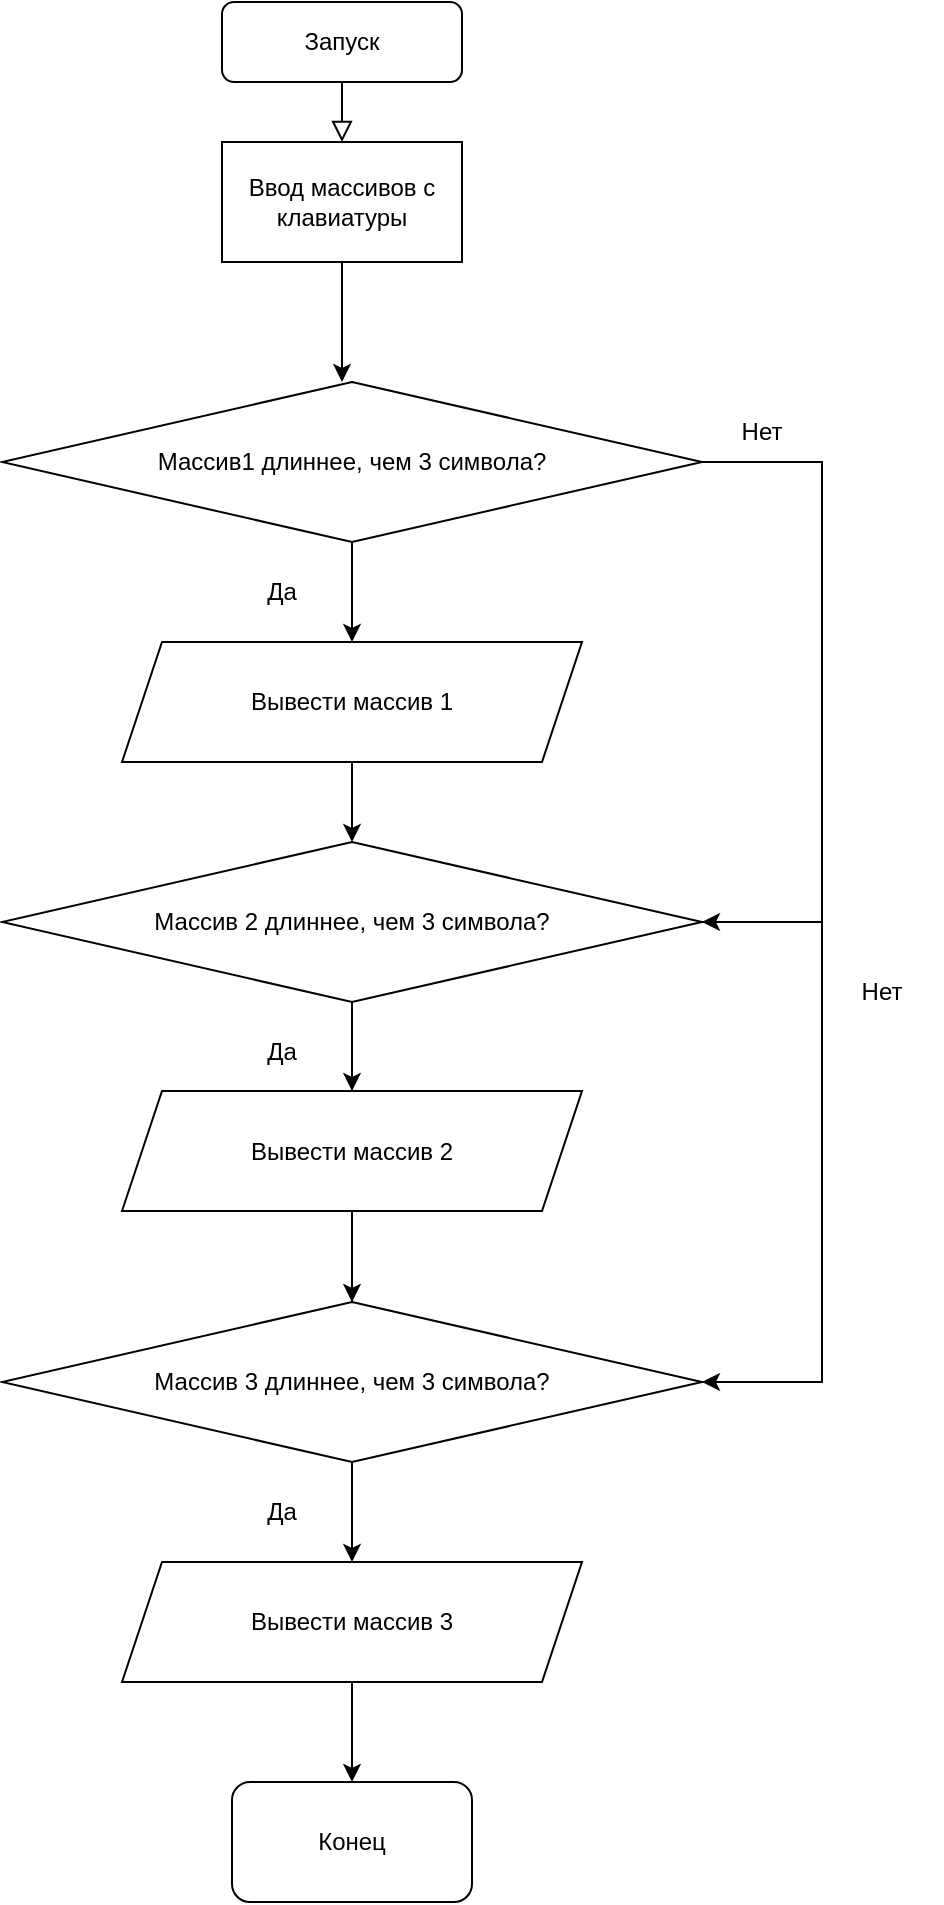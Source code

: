 <mxfile version="20.6.2" type="github">
  <diagram id="C5RBs43oDa-KdzZeNtuy" name="Page-1">
    <mxGraphModel dx="868" dy="440" grid="1" gridSize="10" guides="1" tooltips="1" connect="1" arrows="1" fold="1" page="1" pageScale="1" pageWidth="827" pageHeight="1169" math="0" shadow="0">
      <root>
        <mxCell id="WIyWlLk6GJQsqaUBKTNV-0" />
        <mxCell id="WIyWlLk6GJQsqaUBKTNV-1" parent="WIyWlLk6GJQsqaUBKTNV-0" />
        <mxCell id="WIyWlLk6GJQsqaUBKTNV-2" value="" style="rounded=0;html=1;jettySize=auto;orthogonalLoop=1;fontSize=11;endArrow=block;endFill=0;endSize=8;strokeWidth=1;shadow=0;labelBackgroundColor=none;edgeStyle=orthogonalEdgeStyle;" parent="WIyWlLk6GJQsqaUBKTNV-1" source="WIyWlLk6GJQsqaUBKTNV-3" target="pZIXta8oc3XuwmG3x1v0-0" edge="1">
          <mxGeometry relative="1" as="geometry">
            <mxPoint x="220" y="90" as="targetPoint" />
          </mxGeometry>
        </mxCell>
        <mxCell id="WIyWlLk6GJQsqaUBKTNV-3" value="Запуск " style="rounded=1;whiteSpace=wrap;html=1;fontSize=12;glass=0;strokeWidth=1;shadow=0;" parent="WIyWlLk6GJQsqaUBKTNV-1" vertex="1">
          <mxGeometry x="160" y="10" width="120" height="40" as="geometry" />
        </mxCell>
        <mxCell id="pZIXta8oc3XuwmG3x1v0-0" value="Ввод массивов с клавиатуры " style="rounded=0;whiteSpace=wrap;html=1;" vertex="1" parent="WIyWlLk6GJQsqaUBKTNV-1">
          <mxGeometry x="160" y="80" width="120" height="60" as="geometry" />
        </mxCell>
        <mxCell id="pZIXta8oc3XuwmG3x1v0-3" value="" style="endArrow=classic;html=1;rounded=0;exitX=0.5;exitY=1;exitDx=0;exitDy=0;" edge="1" parent="WIyWlLk6GJQsqaUBKTNV-1" source="pZIXta8oc3XuwmG3x1v0-0">
          <mxGeometry width="50" height="50" relative="1" as="geometry">
            <mxPoint x="390" y="280" as="sourcePoint" />
            <mxPoint x="220" y="200" as="targetPoint" />
          </mxGeometry>
        </mxCell>
        <mxCell id="pZIXta8oc3XuwmG3x1v0-4" value="Массив1 длиннее, чем 3 символа? " style="rhombus;whiteSpace=wrap;html=1;" vertex="1" parent="WIyWlLk6GJQsqaUBKTNV-1">
          <mxGeometry x="50" y="200" width="350" height="80" as="geometry" />
        </mxCell>
        <mxCell id="pZIXta8oc3XuwmG3x1v0-5" value="" style="endArrow=classic;html=1;rounded=0;exitX=1;exitY=0.5;exitDx=0;exitDy=0;entryX=1;entryY=0.5;entryDx=0;entryDy=0;" edge="1" parent="WIyWlLk6GJQsqaUBKTNV-1" source="pZIXta8oc3XuwmG3x1v0-4" target="pZIXta8oc3XuwmG3x1v0-11">
          <mxGeometry width="50" height="50" relative="1" as="geometry">
            <mxPoint x="390" y="250" as="sourcePoint" />
            <mxPoint x="590" y="390" as="targetPoint" />
            <Array as="points">
              <mxPoint x="460" y="240" />
              <mxPoint x="460" y="470" />
            </Array>
          </mxGeometry>
        </mxCell>
        <mxCell id="pZIXta8oc3XuwmG3x1v0-7" value="Да" style="text;html=1;strokeColor=none;fillColor=none;align=center;verticalAlign=middle;whiteSpace=wrap;rounded=0;" vertex="1" parent="WIyWlLk6GJQsqaUBKTNV-1">
          <mxGeometry x="160" y="290" width="60" height="30" as="geometry" />
        </mxCell>
        <mxCell id="pZIXta8oc3XuwmG3x1v0-8" value="Нет" style="text;html=1;strokeColor=none;fillColor=none;align=center;verticalAlign=middle;whiteSpace=wrap;rounded=0;" vertex="1" parent="WIyWlLk6GJQsqaUBKTNV-1">
          <mxGeometry x="400" y="210" width="60" height="30" as="geometry" />
        </mxCell>
        <mxCell id="pZIXta8oc3XuwmG3x1v0-9" value="Вывести массив 1 " style="shape=parallelogram;perimeter=parallelogramPerimeter;whiteSpace=wrap;html=1;fixedSize=1;" vertex="1" parent="WIyWlLk6GJQsqaUBKTNV-1">
          <mxGeometry x="110" y="330" width="230" height="60" as="geometry" />
        </mxCell>
        <mxCell id="pZIXta8oc3XuwmG3x1v0-10" value="" style="endArrow=classic;html=1;rounded=0;exitX=0.5;exitY=1;exitDx=0;exitDy=0;" edge="1" parent="WIyWlLk6GJQsqaUBKTNV-1" source="pZIXta8oc3XuwmG3x1v0-4" target="pZIXta8oc3XuwmG3x1v0-9">
          <mxGeometry width="50" height="50" relative="1" as="geometry">
            <mxPoint x="390" y="400" as="sourcePoint" />
            <mxPoint x="440" y="350" as="targetPoint" />
          </mxGeometry>
        </mxCell>
        <mxCell id="pZIXta8oc3XuwmG3x1v0-21" value="" style="edgeStyle=orthogonalEdgeStyle;rounded=0;orthogonalLoop=1;jettySize=auto;html=1;" edge="1" parent="WIyWlLk6GJQsqaUBKTNV-1" source="pZIXta8oc3XuwmG3x1v0-11" target="pZIXta8oc3XuwmG3x1v0-20">
          <mxGeometry relative="1" as="geometry" />
        </mxCell>
        <mxCell id="pZIXta8oc3XuwmG3x1v0-11" value="Массив 2 длиннее, чем 3 символа? " style="rhombus;whiteSpace=wrap;html=1;" vertex="1" parent="WIyWlLk6GJQsqaUBKTNV-1">
          <mxGeometry x="50" y="430" width="350" height="80" as="geometry" />
        </mxCell>
        <mxCell id="pZIXta8oc3XuwmG3x1v0-12" value="" style="endArrow=classic;html=1;rounded=0;exitX=0.5;exitY=1;exitDx=0;exitDy=0;entryX=0.5;entryY=0;entryDx=0;entryDy=0;" edge="1" parent="WIyWlLk6GJQsqaUBKTNV-1" source="pZIXta8oc3XuwmG3x1v0-9" target="pZIXta8oc3XuwmG3x1v0-11">
          <mxGeometry width="50" height="50" relative="1" as="geometry">
            <mxPoint x="390" y="430" as="sourcePoint" />
            <mxPoint x="220" y="420" as="targetPoint" />
          </mxGeometry>
        </mxCell>
        <mxCell id="pZIXta8oc3XuwmG3x1v0-13" value="Да" style="text;html=1;strokeColor=none;fillColor=none;align=center;verticalAlign=middle;whiteSpace=wrap;rounded=0;" vertex="1" parent="WIyWlLk6GJQsqaUBKTNV-1">
          <mxGeometry x="160" y="520" width="60" height="30" as="geometry" />
        </mxCell>
        <mxCell id="pZIXta8oc3XuwmG3x1v0-14" value="Нет" style="text;html=1;strokeColor=none;fillColor=none;align=center;verticalAlign=middle;whiteSpace=wrap;rounded=0;" vertex="1" parent="WIyWlLk6GJQsqaUBKTNV-1">
          <mxGeometry x="460" y="490" width="60" height="30" as="geometry" />
        </mxCell>
        <mxCell id="pZIXta8oc3XuwmG3x1v0-26" value="" style="edgeStyle=orthogonalEdgeStyle;rounded=0;orthogonalLoop=1;jettySize=auto;html=1;" edge="1" parent="WIyWlLk6GJQsqaUBKTNV-1" source="pZIXta8oc3XuwmG3x1v0-15" target="pZIXta8oc3XuwmG3x1v0-25">
          <mxGeometry relative="1" as="geometry" />
        </mxCell>
        <mxCell id="pZIXta8oc3XuwmG3x1v0-15" value="Вывести массив 2 " style="shape=parallelogram;perimeter=parallelogramPerimeter;whiteSpace=wrap;html=1;fixedSize=1;" vertex="1" parent="WIyWlLk6GJQsqaUBKTNV-1">
          <mxGeometry x="110" y="554.5" width="230" height="60" as="geometry" />
        </mxCell>
        <mxCell id="pZIXta8oc3XuwmG3x1v0-17" value="" style="endArrow=classic;html=1;rounded=0;exitX=0.5;exitY=1;exitDx=0;exitDy=0;" edge="1" parent="WIyWlLk6GJQsqaUBKTNV-1" source="pZIXta8oc3XuwmG3x1v0-11" target="pZIXta8oc3XuwmG3x1v0-15">
          <mxGeometry width="50" height="50" relative="1" as="geometry">
            <mxPoint x="390" y="550" as="sourcePoint" />
            <mxPoint x="440" y="500" as="targetPoint" />
          </mxGeometry>
        </mxCell>
        <mxCell id="pZIXta8oc3XuwmG3x1v0-20" value="Массив 3 длиннее, чем 3 символа? " style="rhombus;whiteSpace=wrap;html=1;" vertex="1" parent="WIyWlLk6GJQsqaUBKTNV-1">
          <mxGeometry x="50" y="660" width="350" height="80" as="geometry" />
        </mxCell>
        <mxCell id="pZIXta8oc3XuwmG3x1v0-22" value="" style="endArrow=classic;html=1;rounded=0;exitX=1;exitY=0.5;exitDx=0;exitDy=0;entryX=1;entryY=0.5;entryDx=0;entryDy=0;" edge="1" parent="WIyWlLk6GJQsqaUBKTNV-1">
          <mxGeometry width="50" height="50" relative="1" as="geometry">
            <mxPoint x="400" y="470" as="sourcePoint" />
            <mxPoint x="400" y="700" as="targetPoint" />
            <Array as="points">
              <mxPoint x="460" y="470" />
              <mxPoint x="460" y="700" />
            </Array>
          </mxGeometry>
        </mxCell>
        <mxCell id="pZIXta8oc3XuwmG3x1v0-25" value="Вывести массив 3 " style="shape=parallelogram;perimeter=parallelogramPerimeter;whiteSpace=wrap;html=1;fixedSize=1;" vertex="1" parent="WIyWlLk6GJQsqaUBKTNV-1">
          <mxGeometry x="110" y="790" width="230" height="60" as="geometry" />
        </mxCell>
        <mxCell id="pZIXta8oc3XuwmG3x1v0-27" value="Да" style="text;html=1;strokeColor=none;fillColor=none;align=center;verticalAlign=middle;whiteSpace=wrap;rounded=0;" vertex="1" parent="WIyWlLk6GJQsqaUBKTNV-1">
          <mxGeometry x="160" y="750" width="60" height="30" as="geometry" />
        </mxCell>
        <mxCell id="pZIXta8oc3XuwmG3x1v0-28" value="Конец" style="rounded=1;whiteSpace=wrap;html=1;" vertex="1" parent="WIyWlLk6GJQsqaUBKTNV-1">
          <mxGeometry x="165" y="900" width="120" height="60" as="geometry" />
        </mxCell>
        <mxCell id="pZIXta8oc3XuwmG3x1v0-29" value="" style="endArrow=classic;html=1;rounded=0;exitX=0.5;exitY=1;exitDx=0;exitDy=0;" edge="1" parent="WIyWlLk6GJQsqaUBKTNV-1" source="pZIXta8oc3XuwmG3x1v0-25" target="pZIXta8oc3XuwmG3x1v0-28">
          <mxGeometry width="50" height="50" relative="1" as="geometry">
            <mxPoint x="390" y="880" as="sourcePoint" />
            <mxPoint x="440" y="830" as="targetPoint" />
          </mxGeometry>
        </mxCell>
      </root>
    </mxGraphModel>
  </diagram>
</mxfile>
